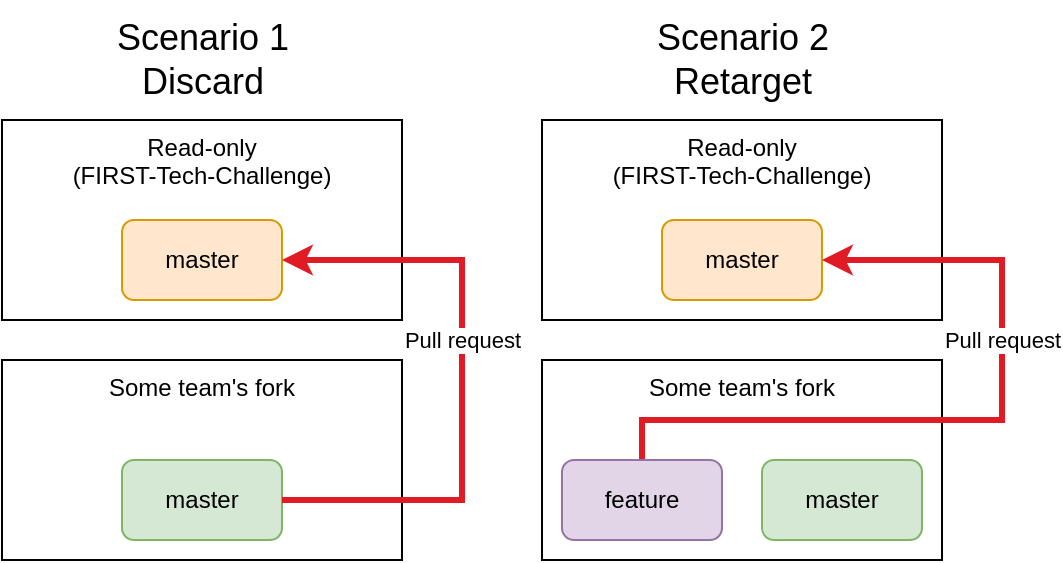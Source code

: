 <mxfile version="20.7.4" type="github">
  <diagram id="zuW3NtezVNNEAqgb-FU4" name="Page-1">
    <mxGraphModel dx="1114" dy="586" grid="1" gridSize="10" guides="1" tooltips="1" connect="1" arrows="1" fold="1" page="1" pageScale="1" pageWidth="850" pageHeight="1100" math="0" shadow="0">
      <root>
        <mxCell id="0" />
        <mxCell id="1" parent="0" />
        <mxCell id="2Jry1OnzCSv7BFg8zUcB-1" value="Read-only&lt;br&gt;&lt;div&gt;(FIRST-Tech-Challenge)&lt;br&gt;&lt;/div&gt;" style="rounded=0;whiteSpace=wrap;html=1;verticalAlign=top;" parent="1" vertex="1">
          <mxGeometry x="40" y="70" width="200" height="100" as="geometry" />
        </mxCell>
        <mxCell id="2Jry1OnzCSv7BFg8zUcB-2" value="&lt;div&gt;Some team&#39;s fork&lt;/div&gt;" style="rounded=0;whiteSpace=wrap;html=1;verticalAlign=top;" parent="1" vertex="1">
          <mxGeometry x="40" y="190" width="200" height="100" as="geometry" />
        </mxCell>
        <mxCell id="zGLsr99Qgr7o7jnWKIe0-2" value="master" style="rounded=1;whiteSpace=wrap;html=1;fillColor=#ffe6cc;strokeColor=#d79b00;" vertex="1" parent="1">
          <mxGeometry x="100" y="120" width="80" height="40" as="geometry" />
        </mxCell>
        <mxCell id="zGLsr99Qgr7o7jnWKIe0-3" value="master" style="rounded=1;whiteSpace=wrap;html=1;fillColor=#d5e8d4;strokeColor=#82b366;" vertex="1" parent="1">
          <mxGeometry x="100" y="240" width="80" height="40" as="geometry" />
        </mxCell>
        <mxCell id="2Jry1OnzCSv7BFg8zUcB-4" style="edgeStyle=orthogonalEdgeStyle;rounded=0;orthogonalLoop=1;jettySize=auto;html=1;entryX=1;entryY=0.5;entryDx=0;entryDy=0;exitX=1;exitY=0.5;exitDx=0;exitDy=0;strokeWidth=3;strokeColor=#e01b24;" parent="1" source="zGLsr99Qgr7o7jnWKIe0-3" target="zGLsr99Qgr7o7jnWKIe0-2" edge="1">
          <mxGeometry relative="1" as="geometry">
            <mxPoint x="350" y="200" as="sourcePoint" />
            <Array as="points">
              <mxPoint x="270" y="260" />
              <mxPoint x="270" y="140" />
            </Array>
          </mxGeometry>
        </mxCell>
        <mxCell id="2Jry1OnzCSv7BFg8zUcB-5" value="&lt;div&gt;Pull request&lt;/div&gt;" style="edgeLabel;html=1;align=center;verticalAlign=middle;resizable=0;points=[];" parent="2Jry1OnzCSv7BFg8zUcB-4" vertex="1" connectable="0">
          <mxGeometry x="0.08" y="3" relative="1" as="geometry">
            <mxPoint x="3" y="-8" as="offset" />
          </mxGeometry>
        </mxCell>
        <mxCell id="zGLsr99Qgr7o7jnWKIe0-5" value="&lt;div&gt;Scenario 1&lt;/div&gt;Discard" style="text;html=1;align=center;verticalAlign=middle;resizable=0;points=[];autosize=1;strokeColor=none;fillColor=none;fontSize=18;" vertex="1" parent="1">
          <mxGeometry x="85" y="10" width="110" height="60" as="geometry" />
        </mxCell>
        <mxCell id="zGLsr99Qgr7o7jnWKIe0-7" value="Read-only&lt;br&gt;&lt;div&gt;(FIRST-Tech-Challenge)&lt;br&gt;&lt;/div&gt;" style="rounded=0;whiteSpace=wrap;html=1;verticalAlign=top;" vertex="1" parent="1">
          <mxGeometry x="310" y="70" width="200" height="100" as="geometry" />
        </mxCell>
        <mxCell id="zGLsr99Qgr7o7jnWKIe0-8" value="&lt;div&gt;Some team&#39;s fork&lt;/div&gt;" style="rounded=0;whiteSpace=wrap;html=1;verticalAlign=top;" vertex="1" parent="1">
          <mxGeometry x="310" y="190" width="200" height="100" as="geometry" />
        </mxCell>
        <mxCell id="zGLsr99Qgr7o7jnWKIe0-9" value="master" style="rounded=1;whiteSpace=wrap;html=1;fillColor=#ffe6cc;strokeColor=#d79b00;" vertex="1" parent="1">
          <mxGeometry x="370" y="120" width="80" height="40" as="geometry" />
        </mxCell>
        <mxCell id="zGLsr99Qgr7o7jnWKIe0-10" value="master" style="rounded=1;whiteSpace=wrap;html=1;fillColor=#d5e8d4;strokeColor=#82b366;" vertex="1" parent="1">
          <mxGeometry x="420" y="240" width="80" height="40" as="geometry" />
        </mxCell>
        <mxCell id="zGLsr99Qgr7o7jnWKIe0-11" style="edgeStyle=orthogonalEdgeStyle;rounded=0;orthogonalLoop=1;jettySize=auto;html=1;entryX=1;entryY=0.5;entryDx=0;entryDy=0;exitX=0.5;exitY=0;exitDx=0;exitDy=0;strokeWidth=3;strokeColor=#e01b24;" edge="1" parent="1" source="zGLsr99Qgr7o7jnWKIe0-14" target="zGLsr99Qgr7o7jnWKIe0-9">
          <mxGeometry relative="1" as="geometry">
            <mxPoint x="620" y="200" as="sourcePoint" />
            <Array as="points">
              <mxPoint x="360" y="220" />
              <mxPoint x="540" y="220" />
              <mxPoint x="540" y="140" />
            </Array>
          </mxGeometry>
        </mxCell>
        <mxCell id="zGLsr99Qgr7o7jnWKIe0-12" value="&lt;div&gt;Pull request&lt;/div&gt;" style="edgeLabel;html=1;align=center;verticalAlign=middle;resizable=0;points=[];" vertex="1" connectable="0" parent="zGLsr99Qgr7o7jnWKIe0-11">
          <mxGeometry x="0.08" y="3" relative="1" as="geometry">
            <mxPoint x="3" y="-40" as="offset" />
          </mxGeometry>
        </mxCell>
        <mxCell id="zGLsr99Qgr7o7jnWKIe0-13" value="&lt;div&gt;Scenario 2&lt;/div&gt;&lt;div&gt;Retarget&lt;br&gt;&lt;/div&gt;" style="text;html=1;align=center;verticalAlign=middle;resizable=0;points=[];autosize=1;strokeColor=none;fillColor=none;fontSize=18;" vertex="1" parent="1">
          <mxGeometry x="355" y="10" width="110" height="60" as="geometry" />
        </mxCell>
        <mxCell id="zGLsr99Qgr7o7jnWKIe0-14" value="feature" style="rounded=1;whiteSpace=wrap;html=1;fillColor=#e1d5e7;strokeColor=#9673a6;" vertex="1" parent="1">
          <mxGeometry x="320" y="240" width="80" height="40" as="geometry" />
        </mxCell>
      </root>
    </mxGraphModel>
  </diagram>
</mxfile>
